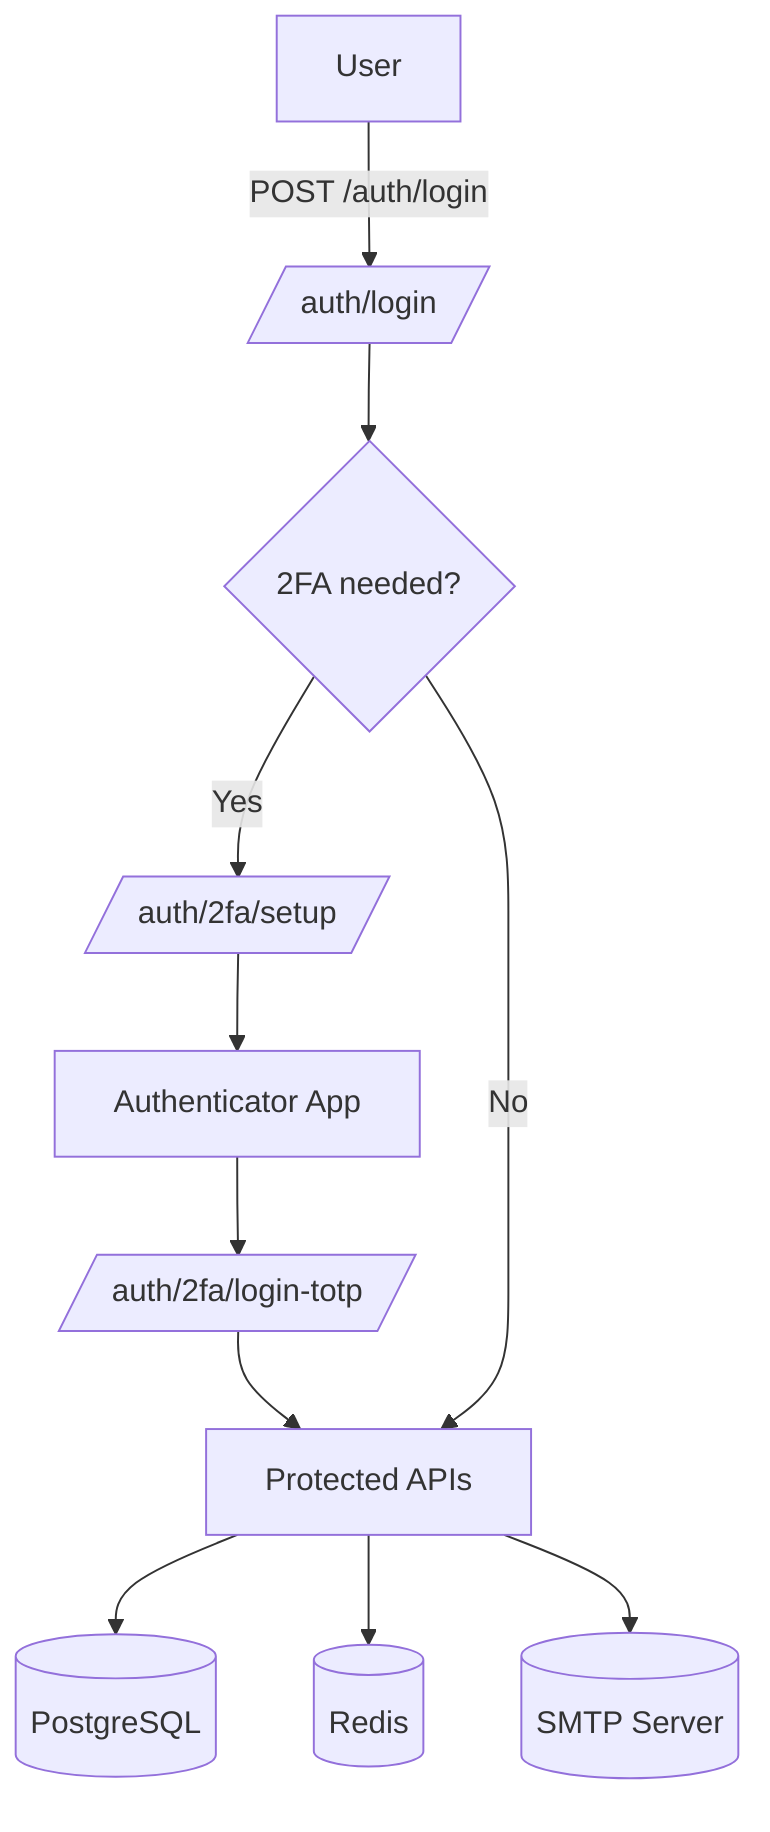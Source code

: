 graph TD
    U[User] -->|POST /auth/login| L[/auth/login/]
    L --> T{2FA needed?}
    T -- Yes --> S[/auth/2fa/setup/]
    S --> A[Authenticator App]
    A --> V[/auth/2fa/login-totp/]
    V --> P[Protected APIs]
    T -- No --> P
    P --> DB[(PostgreSQL)]
    P --> RD[(Redis)]
    P --> SMTP[(SMTP Server)]